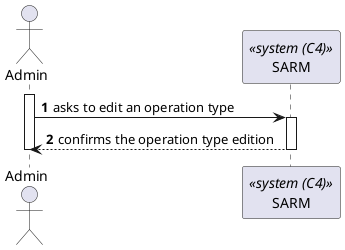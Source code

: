 @startuml process-view
autonumber

actor "Admin" as adm
participant "SARM" as sarm <<system (C4)>>

activate adm
    adm -> sarm : asks to edit an operation type
    activate sarm
        sarm --> adm : confirms the operation type edition
    deactivate sarm
deactivate adm

@endum